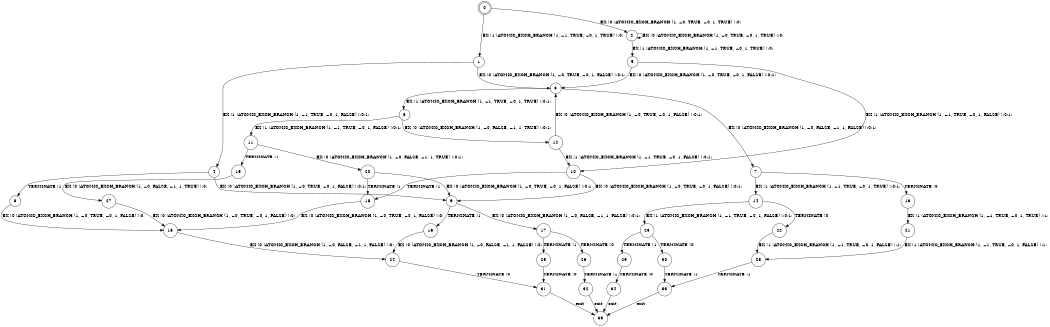 digraph BCG {
size = "7, 10.5";
center = TRUE;
node [shape = circle];
0 [peripheries = 2];
0 -> 1 [label = "EX !1 !ATOMIC_EXCH_BRANCH (1, +1, TRUE, +0, 1, TRUE) !:0:"];
0 -> 2 [label = "EX !0 !ATOMIC_EXCH_BRANCH (1, +0, TRUE, +0, 1, TRUE) !:0:"];
1 -> 3 [label = "EX !0 !ATOMIC_EXCH_BRANCH (1, +0, TRUE, +0, 1, FALSE) !:0:1:"];
1 -> 4 [label = "EX !1 !ATOMIC_EXCH_BRANCH (1, +1, TRUE, +0, 1, FALSE) !:0:1:"];
2 -> 5 [label = "EX !1 !ATOMIC_EXCH_BRANCH (1, +1, TRUE, +0, 1, TRUE) !:0:"];
2 -> 2 [label = "EX !0 !ATOMIC_EXCH_BRANCH (1, +0, TRUE, +0, 1, TRUE) !:0:"];
3 -> 6 [label = "EX !1 !ATOMIC_EXCH_BRANCH (1, +1, TRUE, +0, 1, TRUE) !:0:1:"];
3 -> 7 [label = "EX !0 !ATOMIC_EXCH_BRANCH (1, +0, FALSE, +1, 1, FALSE) !:0:1:"];
4 -> 8 [label = "TERMINATE !1"];
4 -> 9 [label = "EX !0 !ATOMIC_EXCH_BRANCH (1, +0, TRUE, +0, 1, FALSE) !:0:1:"];
5 -> 10 [label = "EX !1 !ATOMIC_EXCH_BRANCH (1, +1, TRUE, +0, 1, FALSE) !:0:1:"];
5 -> 3 [label = "EX !0 !ATOMIC_EXCH_BRANCH (1, +0, TRUE, +0, 1, FALSE) !:0:1:"];
6 -> 11 [label = "EX !1 !ATOMIC_EXCH_BRANCH (1, +1, TRUE, +0, 1, FALSE) !:0:1:"];
6 -> 12 [label = "EX !0 !ATOMIC_EXCH_BRANCH (1, +0, FALSE, +1, 1, TRUE) !:0:1:"];
7 -> 13 [label = "TERMINATE !0"];
7 -> 14 [label = "EX !1 !ATOMIC_EXCH_BRANCH (1, +1, TRUE, +0, 1, TRUE) !:0:1:"];
8 -> 15 [label = "EX !0 !ATOMIC_EXCH_BRANCH (1, +0, TRUE, +0, 1, FALSE) !:0:"];
9 -> 16 [label = "TERMINATE !1"];
9 -> 17 [label = "EX !0 !ATOMIC_EXCH_BRANCH (1, +0, FALSE, +1, 1, FALSE) !:0:1:"];
10 -> 18 [label = "TERMINATE !1"];
10 -> 9 [label = "EX !0 !ATOMIC_EXCH_BRANCH (1, +0, TRUE, +0, 1, FALSE) !:0:1:"];
11 -> 19 [label = "TERMINATE !1"];
11 -> 20 [label = "EX !0 !ATOMIC_EXCH_BRANCH (1, +0, FALSE, +1, 1, TRUE) !:0:1:"];
12 -> 10 [label = "EX !1 !ATOMIC_EXCH_BRANCH (1, +1, TRUE, +0, 1, FALSE) !:0:1:"];
12 -> 3 [label = "EX !0 !ATOMIC_EXCH_BRANCH (1, +0, TRUE, +0, 1, FALSE) !:0:1:"];
13 -> 21 [label = "EX !1 !ATOMIC_EXCH_BRANCH (1, +1, TRUE, +0, 1, TRUE) !:1:"];
14 -> 22 [label = "TERMINATE !0"];
14 -> 23 [label = "EX !1 !ATOMIC_EXCH_BRANCH (1, +1, TRUE, +0, 1, FALSE) !:0:1:"];
15 -> 24 [label = "EX !0 !ATOMIC_EXCH_BRANCH (1, +0, FALSE, +1, 1, FALSE) !:0:"];
16 -> 24 [label = "EX !0 !ATOMIC_EXCH_BRANCH (1, +0, FALSE, +1, 1, FALSE) !:0:"];
17 -> 25 [label = "TERMINATE !1"];
17 -> 26 [label = "TERMINATE !0"];
18 -> 15 [label = "EX !0 !ATOMIC_EXCH_BRANCH (1, +0, TRUE, +0, 1, FALSE) !:0:"];
19 -> 27 [label = "EX !0 !ATOMIC_EXCH_BRANCH (1, +0, FALSE, +1, 1, TRUE) !:0:"];
20 -> 18 [label = "TERMINATE !1"];
20 -> 9 [label = "EX !0 !ATOMIC_EXCH_BRANCH (1, +0, TRUE, +0, 1, FALSE) !:0:1:"];
21 -> 28 [label = "EX !1 !ATOMIC_EXCH_BRANCH (1, +1, TRUE, +0, 1, FALSE) !:1:"];
22 -> 28 [label = "EX !1 !ATOMIC_EXCH_BRANCH (1, +1, TRUE, +0, 1, FALSE) !:1:"];
23 -> 29 [label = "TERMINATE !1"];
23 -> 30 [label = "TERMINATE !0"];
24 -> 31 [label = "TERMINATE !0"];
25 -> 31 [label = "TERMINATE !0"];
26 -> 32 [label = "TERMINATE !1"];
27 -> 15 [label = "EX !0 !ATOMIC_EXCH_BRANCH (1, +0, TRUE, +0, 1, FALSE) !:0:"];
28 -> 33 [label = "TERMINATE !1"];
29 -> 34 [label = "TERMINATE !0"];
30 -> 33 [label = "TERMINATE !1"];
31 -> 35 [label = "exit"];
32 -> 35 [label = "exit"];
33 -> 35 [label = "exit"];
34 -> 35 [label = "exit"];
}
